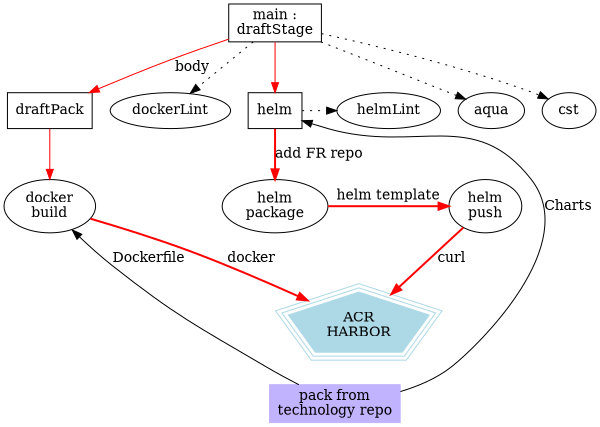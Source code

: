 digraph G {
size ="4,4";
{ rank = min; "main";}
main [label="main :\ndraftStage", shape=box];
{ rank = same; "draftPack"; "dockerLint"; "helm"; "aqua"; "cst"; }
//main -> {draftPack , dockerLint, helm, aqua, cst}
main -> draftPack [label=" body", color=red];
main -> dockerLint [style=dotted];
draftPack [shape=box]; /* this is a comment */
draftPack -> build [weight=8, color=red];
subgraph cluster_1
  {
      aqua; cst;
  }
main -> aqua [style=dotted];
main -> cst [style=dotted];
main -> helm [weight=8, color=red, rankdir=LR];
{ rank = same; "helm"; "helmLint"; }
helm [shape=box];
helm -> helmLint [style=dotted];
subgraph cluster_2
  {
      helmPackage; helmPush;
  }
helm -> helmPackage [weight=5, color=red, style=bold, label="add FR repo"]
{ rank = same; "helmPackage"; "helmPush"; "build"; }
helmPackage [label="helm\npackage"];
helmPackage -> helmPush [color=red, style=bold, label="helm template"]
helmPush [label="helm\npush"];
helmPush -> push [color=red, style=bold,label="curl"]
{ rank = sink; "repo";}
repo -> build [label="Dockerfile"]
repo -> helm [label="Charts"]
edge [color=red]; // so is this
build -> push [style=bold,label="docker"];
build [label="docker\nbuild"];
node [shape=box,style=filled,color=".7 .3 1.0"];
repo [label="pack from\ntechnology repo", shape=box,style=filled,color=".7 .3 1.0"];
push [label="ACR\nHARBOR", shape=polygon,sides=5,peripheries=3,color=lightblue,style=filled];
}

